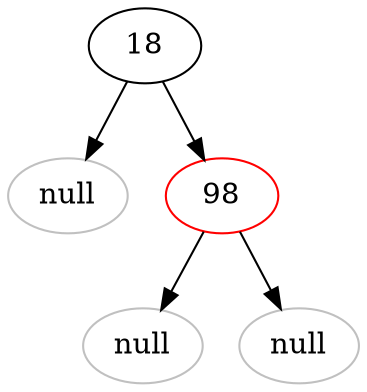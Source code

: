 digraph G {
	18 [color=black]
18->null2
	null2 [label="null", color="gray"]
	18->98
		98 [color=red]
98->null3
	null3 [label="null", color="gray"]
	98->null4
	null4 [label="null", color="gray"]
	
}
